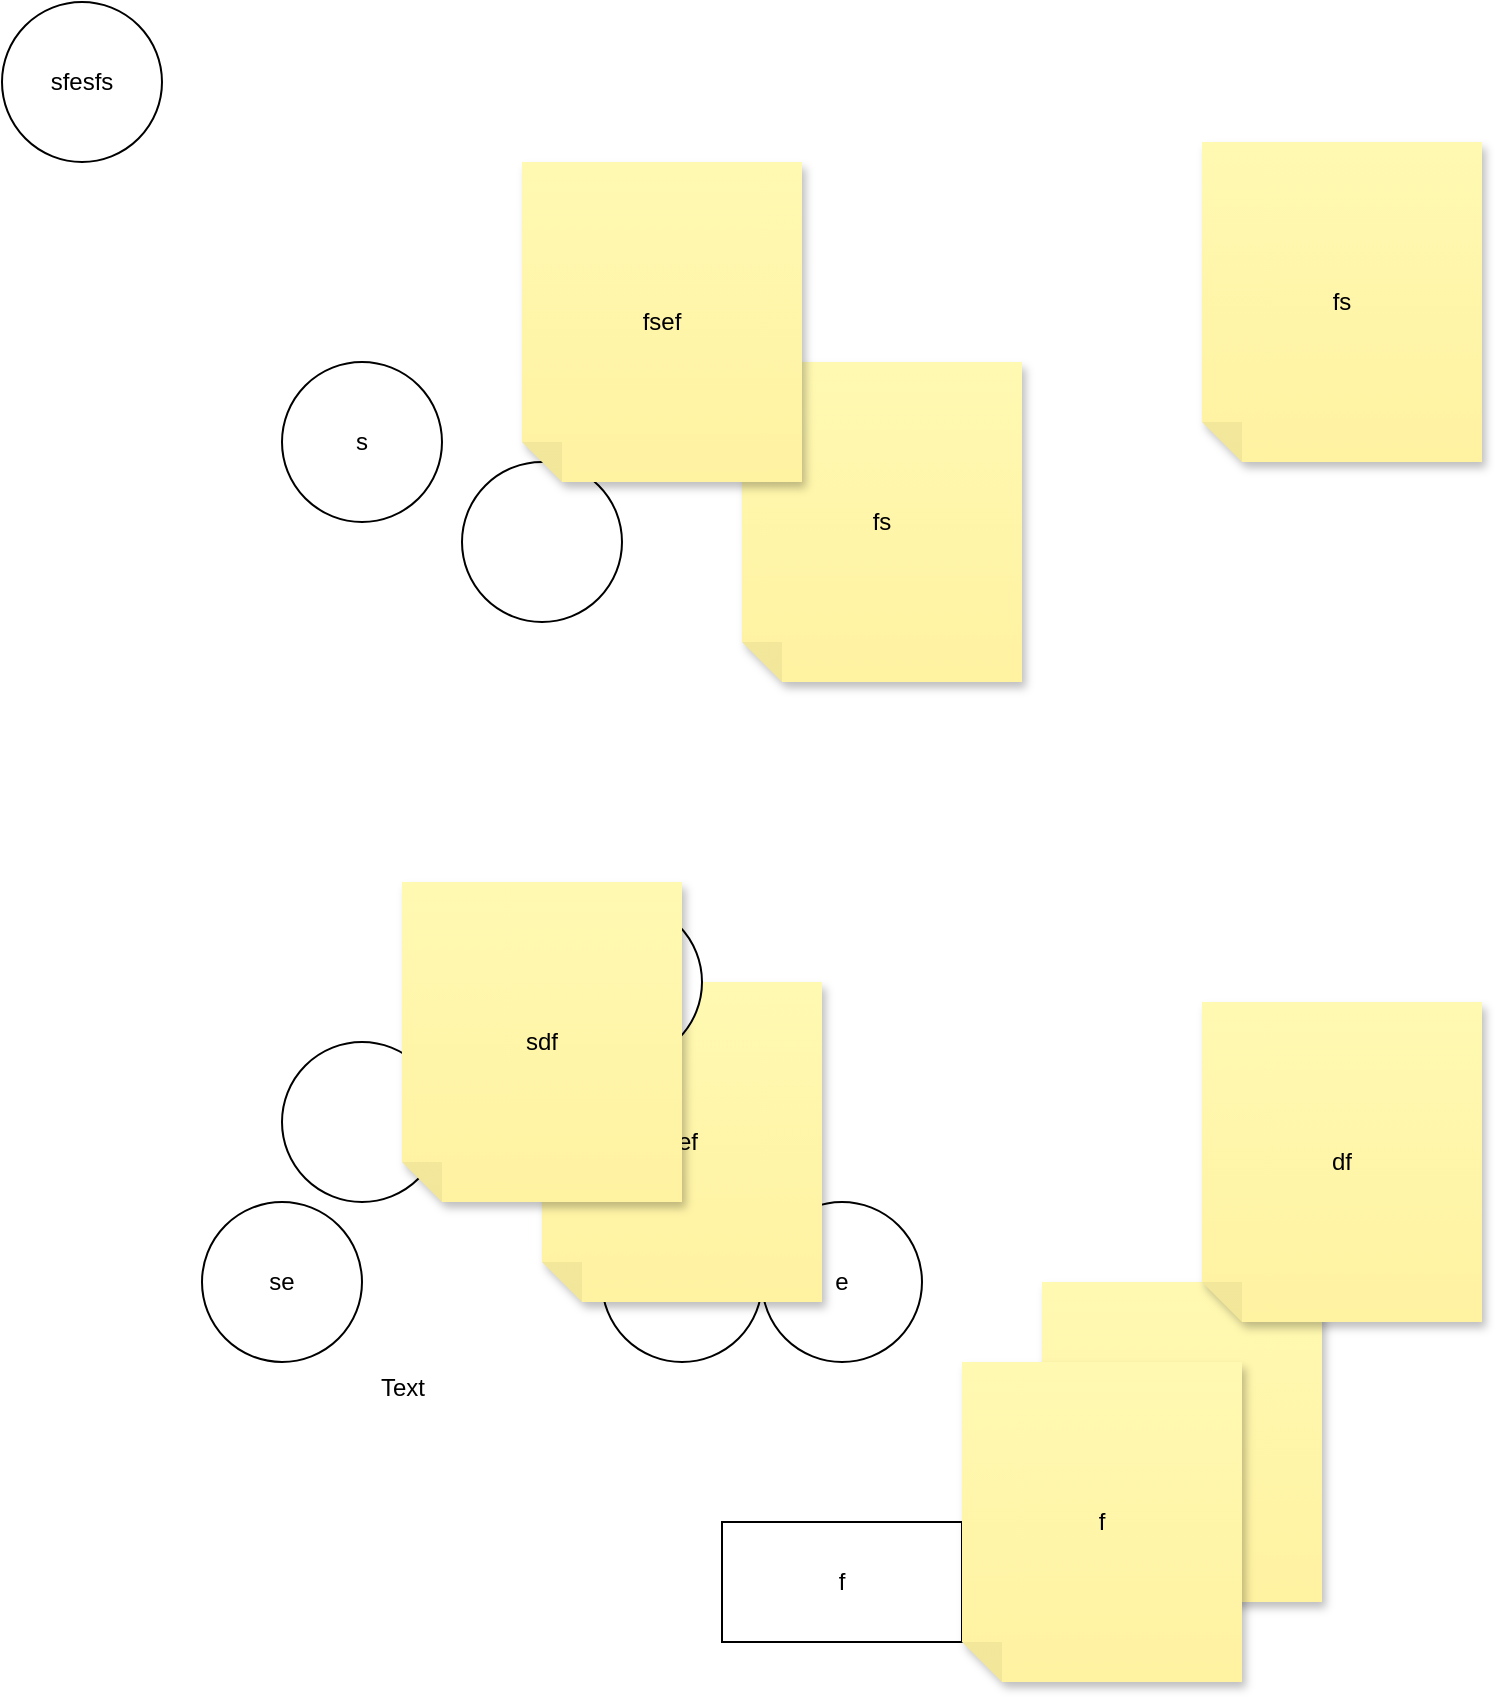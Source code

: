 <mxfile version="26.2.14">
  <diagram name="Page-1" id="kH2_oSe3Y06iFaDdBx_i">
    <mxGraphModel dx="1554" dy="881" grid="1" gridSize="10" guides="1" tooltips="1" connect="1" arrows="1" fold="1" page="1" pageScale="1" pageWidth="827" pageHeight="1169" math="0" shadow="0">
      <root>
        <mxCell id="0" />
        <mxCell id="1" parent="0" />
        <mxCell id="EMRWfBHjyOkgh3-5uY-2-1" value="Text" style="text;html=1;align=center;verticalAlign=middle;resizable=0;points=[];autosize=1;strokeColor=none;fillColor=none;" vertex="1" parent="1">
          <mxGeometry x="205" y="848" width="50" height="30" as="geometry" />
        </mxCell>
        <mxCell id="EMRWfBHjyOkgh3-5uY-2-2" value="e" style="ellipse;whiteSpace=wrap;html=1;" vertex="1" parent="1">
          <mxGeometry x="410" y="770" width="80" height="80" as="geometry" />
        </mxCell>
        <mxCell id="EMRWfBHjyOkgh3-5uY-2-3" value="e" style="ellipse;whiteSpace=wrap;html=1;" vertex="1" parent="1">
          <mxGeometry x="330" y="770" width="80" height="80" as="geometry" />
        </mxCell>
        <mxCell id="EMRWfBHjyOkgh3-5uY-2-4" value="se" style="ellipse;whiteSpace=wrap;html=1;" vertex="1" parent="1">
          <mxGeometry x="130" y="770" width="80" height="80" as="geometry" />
        </mxCell>
        <mxCell id="EMRWfBHjyOkgh3-5uY-2-5" value="" style="ellipse;whiteSpace=wrap;html=1;" vertex="1" parent="1">
          <mxGeometry x="170" y="690" width="80" height="80" as="geometry" />
        </mxCell>
        <mxCell id="EMRWfBHjyOkgh3-5uY-2-6" value="sef" style="shape=note;whiteSpace=wrap;html=1;backgroundOutline=1;fontColor=#000000;darkOpacity=0.05;fillColor=#FFF9B2;strokeColor=none;fillStyle=solid;direction=west;gradientDirection=north;gradientColor=#FFF2A1;shadow=1;size=20;pointerEvents=1;" vertex="1" parent="1">
          <mxGeometry x="300" y="660" width="140" height="160" as="geometry" />
        </mxCell>
        <mxCell id="EMRWfBHjyOkgh3-5uY-2-7" value="s" style="shape=note;whiteSpace=wrap;html=1;backgroundOutline=1;fontColor=#000000;darkOpacity=0.05;fillColor=#FFF9B2;strokeColor=none;fillStyle=solid;direction=west;gradientDirection=north;gradientColor=#FFF2A1;shadow=1;size=20;pointerEvents=1;" vertex="1" parent="1">
          <mxGeometry x="550" y="810" width="140" height="160" as="geometry" />
        </mxCell>
        <mxCell id="EMRWfBHjyOkgh3-5uY-2-8" value="" style="ellipse;whiteSpace=wrap;html=1;" vertex="1" parent="1">
          <mxGeometry x="300" y="620" width="80" height="80" as="geometry" />
        </mxCell>
        <mxCell id="EMRWfBHjyOkgh3-5uY-2-9" value="df" style="shape=note;whiteSpace=wrap;html=1;backgroundOutline=1;fontColor=#000000;darkOpacity=0.05;fillColor=#FFF9B2;strokeColor=none;fillStyle=solid;direction=west;gradientDirection=north;gradientColor=#FFF2A1;shadow=1;size=20;pointerEvents=1;" vertex="1" parent="1">
          <mxGeometry x="630" y="670" width="140" height="160" as="geometry" />
        </mxCell>
        <mxCell id="EMRWfBHjyOkgh3-5uY-2-10" value="f" style="whiteSpace=wrap;html=1;" vertex="1" parent="1">
          <mxGeometry x="390" y="930" width="120" height="60" as="geometry" />
        </mxCell>
        <mxCell id="EMRWfBHjyOkgh3-5uY-2-11" value="sdf" style="shape=note;whiteSpace=wrap;html=1;backgroundOutline=1;fontColor=#000000;darkOpacity=0.05;fillColor=#FFF9B2;strokeColor=none;fillStyle=solid;direction=west;gradientDirection=north;gradientColor=#FFF2A1;shadow=1;size=20;pointerEvents=1;" vertex="1" parent="1">
          <mxGeometry x="230" y="610" width="140" height="160" as="geometry" />
        </mxCell>
        <mxCell id="EMRWfBHjyOkgh3-5uY-2-12" value="f" style="shape=note;whiteSpace=wrap;html=1;backgroundOutline=1;fontColor=#000000;darkOpacity=0.05;fillColor=#FFF9B2;strokeColor=none;fillStyle=solid;direction=west;gradientDirection=north;gradientColor=#FFF2A1;shadow=1;size=20;pointerEvents=1;" vertex="1" parent="1">
          <mxGeometry x="510" y="850" width="140" height="160" as="geometry" />
        </mxCell>
        <mxCell id="EMRWfBHjyOkgh3-5uY-2-13" value="fs" style="shape=note;whiteSpace=wrap;html=1;backgroundOutline=1;fontColor=#000000;darkOpacity=0.05;fillColor=#FFF9B2;strokeColor=none;fillStyle=solid;direction=west;gradientDirection=north;gradientColor=#FFF2A1;shadow=1;size=20;pointerEvents=1;" vertex="1" parent="1">
          <mxGeometry x="400" y="350" width="140" height="160" as="geometry" />
        </mxCell>
        <mxCell id="EMRWfBHjyOkgh3-5uY-2-14" value="" style="ellipse;whiteSpace=wrap;html=1;" vertex="1" parent="1">
          <mxGeometry x="260" y="400" width="80" height="80" as="geometry" />
        </mxCell>
        <mxCell id="EMRWfBHjyOkgh3-5uY-2-15" value="s" style="ellipse;whiteSpace=wrap;html=1;" vertex="1" parent="1">
          <mxGeometry x="170" y="350" width="80" height="80" as="geometry" />
        </mxCell>
        <mxCell id="EMRWfBHjyOkgh3-5uY-2-16" value="fs" style="shape=note;whiteSpace=wrap;html=1;backgroundOutline=1;fontColor=#000000;darkOpacity=0.05;fillColor=#FFF9B2;strokeColor=none;fillStyle=solid;direction=west;gradientDirection=north;gradientColor=#FFF2A1;shadow=1;size=20;pointerEvents=1;" vertex="1" parent="1">
          <mxGeometry x="630" y="240" width="140" height="160" as="geometry" />
        </mxCell>
        <mxCell id="EMRWfBHjyOkgh3-5uY-2-17" value="fsef" style="shape=note;whiteSpace=wrap;html=1;backgroundOutline=1;fontColor=#000000;darkOpacity=0.05;fillColor=#FFF9B2;strokeColor=none;fillStyle=solid;direction=west;gradientDirection=north;gradientColor=#FFF2A1;shadow=1;size=20;pointerEvents=1;" vertex="1" parent="1">
          <mxGeometry x="290" y="250" width="140" height="160" as="geometry" />
        </mxCell>
        <mxCell id="EMRWfBHjyOkgh3-5uY-2-18" value="sfesfs" style="ellipse;whiteSpace=wrap;html=1;" vertex="1" parent="1">
          <mxGeometry x="30" y="170" width="80" height="80" as="geometry" />
        </mxCell>
      </root>
    </mxGraphModel>
  </diagram>
</mxfile>
